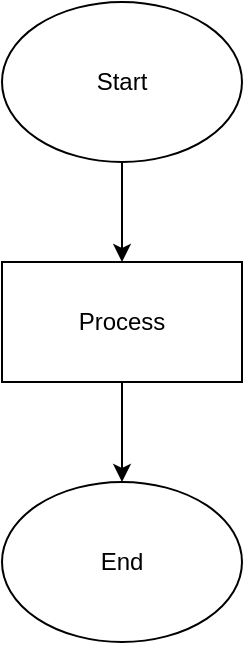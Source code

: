 <mxfile version="20.8.10" type="github">
  <diagram id="C5RBs43oDa-KdzZeNtuy" name="Page-1">
    <mxGraphModel dx="472" dy="826" grid="1" gridSize="10" guides="1" tooltips="1" connect="1" arrows="1" fold="1" page="1" pageScale="1" pageWidth="827" pageHeight="1169" math="0" shadow="0">
      <root>
        <mxCell id="WIyWlLk6GJQsqaUBKTNV-0" />
        <mxCell id="WIyWlLk6GJQsqaUBKTNV-1" parent="WIyWlLk6GJQsqaUBKTNV-0" />
        <mxCell id="jQ4kRKJhj4AmTNSG7VAv-3" value="" style="edgeStyle=orthogonalEdgeStyle;rounded=0;orthogonalLoop=1;jettySize=auto;html=1;" edge="1" parent="WIyWlLk6GJQsqaUBKTNV-1" source="jQ4kRKJhj4AmTNSG7VAv-0" target="jQ4kRKJhj4AmTNSG7VAv-1">
          <mxGeometry relative="1" as="geometry" />
        </mxCell>
        <mxCell id="jQ4kRKJhj4AmTNSG7VAv-0" value="Start" style="ellipse;whiteSpace=wrap;html=1;" vertex="1" parent="WIyWlLk6GJQsqaUBKTNV-1">
          <mxGeometry x="80" y="40" width="120" height="80" as="geometry" />
        </mxCell>
        <mxCell id="jQ4kRKJhj4AmTNSG7VAv-4" value="" style="edgeStyle=orthogonalEdgeStyle;rounded=0;orthogonalLoop=1;jettySize=auto;html=1;" edge="1" parent="WIyWlLk6GJQsqaUBKTNV-1" source="jQ4kRKJhj4AmTNSG7VAv-1" target="jQ4kRKJhj4AmTNSG7VAv-2">
          <mxGeometry relative="1" as="geometry" />
        </mxCell>
        <mxCell id="jQ4kRKJhj4AmTNSG7VAv-1" value="Process" style="rounded=0;whiteSpace=wrap;html=1;" vertex="1" parent="WIyWlLk6GJQsqaUBKTNV-1">
          <mxGeometry x="80" y="170" width="120" height="60" as="geometry" />
        </mxCell>
        <mxCell id="jQ4kRKJhj4AmTNSG7VAv-2" value="End" style="ellipse;whiteSpace=wrap;html=1;" vertex="1" parent="WIyWlLk6GJQsqaUBKTNV-1">
          <mxGeometry x="80" y="280" width="120" height="80" as="geometry" />
        </mxCell>
      </root>
    </mxGraphModel>
  </diagram>
</mxfile>
